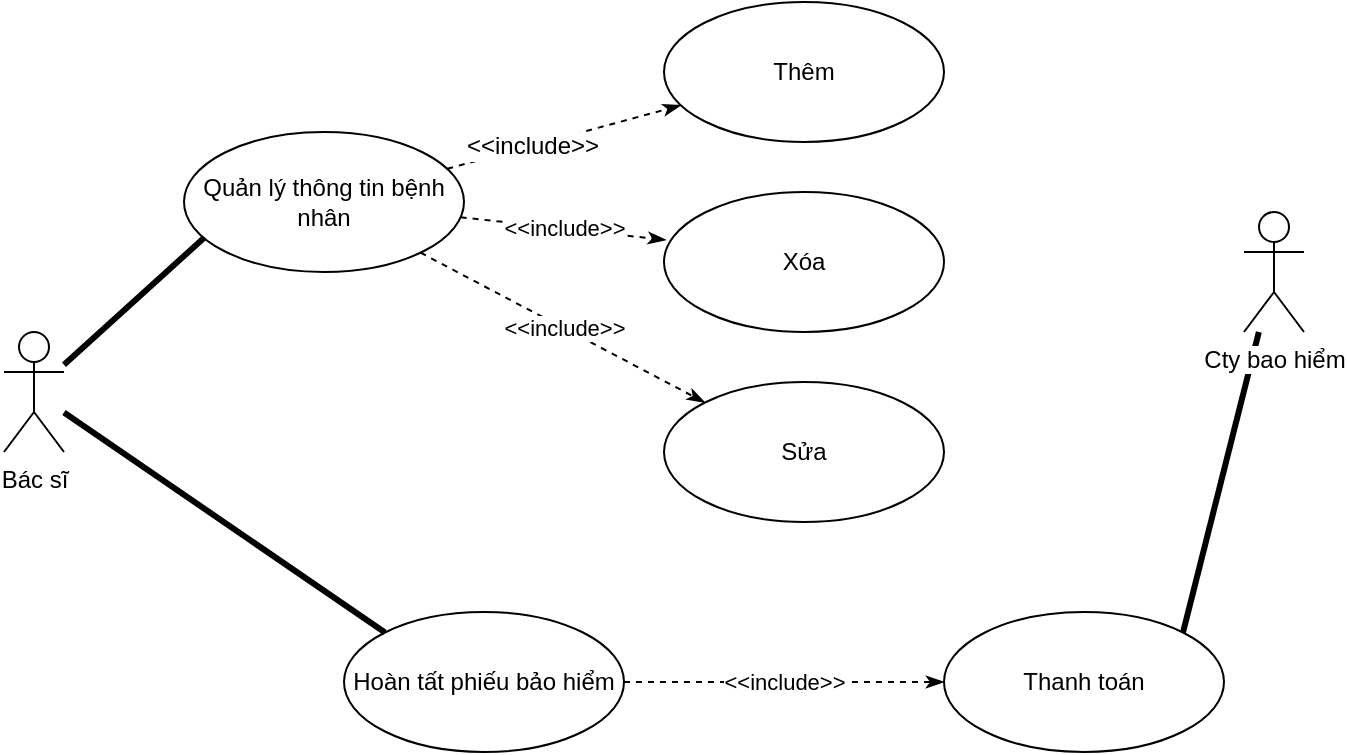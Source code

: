 <mxfile version="10.9.8" type="device"><diagram id="-UQR_55pKurz2FfbC1bA" name="Page-1"><mxGraphModel dx="868" dy="484" grid="1" gridSize="10" guides="1" tooltips="1" connect="1" arrows="1" fold="1" page="1" pageScale="1" pageWidth="827" pageHeight="1169" math="0" shadow="0"><root><mxCell id="0"/><mxCell id="1" parent="0"/><mxCell id="uygwML5RwsNWCHhgruTt-29" style="edgeStyle=none;rounded=0;orthogonalLoop=1;jettySize=auto;html=1;entryX=1;entryY=0;entryDx=0;entryDy=0;endArrow=none;endFill=0;strokeWidth=3;" edge="1" parent="1" source="uygwML5RwsNWCHhgruTt-2" target="uygwML5RwsNWCHhgruTt-27"><mxGeometry relative="1" as="geometry"/></mxCell><mxCell id="uygwML5RwsNWCHhgruTt-2" value="Cty bao hiểm" style="shape=umlActor;verticalLabelPosition=bottom;labelBackgroundColor=#ffffff;verticalAlign=top;html=1;outlineConnect=0;" vertex="1" parent="1"><mxGeometry x="670" y="130" width="30" height="60" as="geometry"/></mxCell><mxCell id="uygwML5RwsNWCHhgruTt-28" value="&amp;lt;&amp;lt;include&amp;gt;&amp;gt;" style="edgeStyle=none;rounded=0;orthogonalLoop=1;jettySize=auto;html=1;endArrow=classicThin;endFill=1;strokeWidth=1;dashed=1;" edge="1" parent="1" source="uygwML5RwsNWCHhgruTt-4" target="uygwML5RwsNWCHhgruTt-27"><mxGeometry relative="1" as="geometry"/></mxCell><mxCell id="uygwML5RwsNWCHhgruTt-4" value="Hoàn tất phiếu bảo hiểm" style="ellipse;whiteSpace=wrap;html=1;" vertex="1" parent="1"><mxGeometry x="220" y="330" width="140" height="70" as="geometry"/></mxCell><mxCell id="uygwML5RwsNWCHhgruTt-27" value="Thanh toán" style="ellipse;whiteSpace=wrap;html=1;" vertex="1" parent="1"><mxGeometry x="520" y="330" width="140" height="70" as="geometry"/></mxCell><mxCell id="uygwML5RwsNWCHhgruTt-18" style="edgeStyle=none;rounded=0;orthogonalLoop=1;jettySize=auto;html=1;entryX=0.071;entryY=0.757;entryDx=0;entryDy=0;entryPerimeter=0;endArrow=none;endFill=0;strokeWidth=3;" edge="1" parent="1" source="uygwML5RwsNWCHhgruTt-5" target="uygwML5RwsNWCHhgruTt-17"><mxGeometry relative="1" as="geometry"/></mxCell><mxCell id="uygwML5RwsNWCHhgruTt-26" style="edgeStyle=none;rounded=0;orthogonalLoop=1;jettySize=auto;html=1;entryX=0;entryY=0;entryDx=0;entryDy=0;endArrow=none;endFill=0;strokeWidth=3;" edge="1" parent="1" source="uygwML5RwsNWCHhgruTt-5" target="uygwML5RwsNWCHhgruTt-4"><mxGeometry relative="1" as="geometry"/></mxCell><mxCell id="uygwML5RwsNWCHhgruTt-5" value="Bác sĩ" style="shape=umlActor;verticalLabelPosition=bottom;labelBackgroundColor=#ffffff;verticalAlign=top;html=1;outlineConnect=0;" vertex="1" parent="1"><mxGeometry x="50" y="190" width="30" height="60" as="geometry"/></mxCell><mxCell id="uygwML5RwsNWCHhgruTt-20" value="" style="edgeStyle=none;rounded=0;orthogonalLoop=1;jettySize=auto;html=1;endArrow=classicThin;endFill=1;strokeWidth=1;dashed=1;" edge="1" parent="1" source="uygwML5RwsNWCHhgruTt-17" target="uygwML5RwsNWCHhgruTt-19"><mxGeometry relative="1" as="geometry"/></mxCell><mxCell id="uygwML5RwsNWCHhgruTt-25" value="&amp;lt;&amp;lt;include&amp;gt;&amp;gt;" style="text;html=1;resizable=0;points=[];align=center;verticalAlign=middle;labelBackgroundColor=#ffffff;" vertex="1" connectable="0" parent="uygwML5RwsNWCHhgruTt-20"><mxGeometry x="-0.27" relative="1" as="geometry"><mxPoint as="offset"/></mxGeometry></mxCell><mxCell id="uygwML5RwsNWCHhgruTt-23" value="&amp;lt;&amp;lt;include&amp;gt;&amp;gt;" style="edgeStyle=none;rounded=0;orthogonalLoop=1;jettySize=auto;html=1;entryX=0.007;entryY=0.343;entryDx=0;entryDy=0;entryPerimeter=0;endArrow=classicThin;endFill=1;strokeWidth=1;dashed=1;" edge="1" parent="1" source="uygwML5RwsNWCHhgruTt-17" target="uygwML5RwsNWCHhgruTt-21"><mxGeometry relative="1" as="geometry"/></mxCell><mxCell id="uygwML5RwsNWCHhgruTt-24" value="&amp;lt;&amp;lt;include&amp;gt;&amp;gt;" style="edgeStyle=none;rounded=0;orthogonalLoop=1;jettySize=auto;html=1;entryX=0;entryY=0;entryDx=0;entryDy=0;endArrow=classicThin;endFill=1;strokeWidth=1;dashed=1;" edge="1" parent="1" source="uygwML5RwsNWCHhgruTt-17" target="uygwML5RwsNWCHhgruTt-22"><mxGeometry relative="1" as="geometry"/></mxCell><mxCell id="uygwML5RwsNWCHhgruTt-17" value="Quản lý thông tin bệnh nhân" style="ellipse;whiteSpace=wrap;html=1;" vertex="1" parent="1"><mxGeometry x="140" y="90" width="140" height="70" as="geometry"/></mxCell><mxCell id="uygwML5RwsNWCHhgruTt-19" value="Thêm" style="ellipse;whiteSpace=wrap;html=1;" vertex="1" parent="1"><mxGeometry x="380" y="25" width="140" height="70" as="geometry"/></mxCell><mxCell id="uygwML5RwsNWCHhgruTt-21" value="Xóa" style="ellipse;whiteSpace=wrap;html=1;" vertex="1" parent="1"><mxGeometry x="380" y="120" width="140" height="70" as="geometry"/></mxCell><mxCell id="uygwML5RwsNWCHhgruTt-22" value="Sửa" style="ellipse;whiteSpace=wrap;html=1;" vertex="1" parent="1"><mxGeometry x="380" y="215" width="140" height="70" as="geometry"/></mxCell></root></mxGraphModel></diagram></mxfile>
